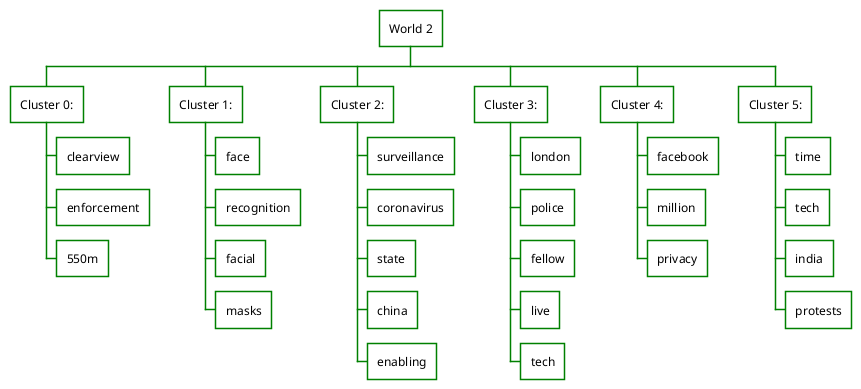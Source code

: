 # Figure Demo
## WBS demo
A demo of a long WBS diagram

\begin{figure}
\includegraphics[height=5cm,keepaspectratio]{./003_umltest}
\centering
\caption{A long caption two}
\end{figure}


@startwbs

<style>
 wbsDiagram {
  Linecolor black
  BackGroundColor white
   LineColor green
  }
}
</style>

* World 2
** Cluster 0:
*** clearview
*** enforcement
*** 550m
** Cluster 1:
*** face
*** recognition
*** facial
*** masks
** Cluster 2:
*** surveillance
*** coronavirus
*** state
*** china
*** enabling
** Cluster 3:
*** london
*** police
*** fellow
*** live
*** tech
** Cluster 4:
*** facebook
*** million
*** privacy
** Cluster 5:
*** time
*** tech
*** india
*** protests
@endwbs

## UML demo
A demo of a short UML diagram

\begin{figure}
\includegraphics[height=4cm,keepaspectratio]{./003_umltest_001.eps}
\centering
\caption{A long caption three}
\end{figure}


@startuml

start
:Hello world;
:This is defined on
several **lines**;
stop
@enduml

## Mindmap demo
A demo of a short Mindmap diagram

\begin{figure}
\includegraphics[height=9cm,keepaspectratio]{./003_umltest_002.eps}
\centering
\caption{A long caption four}
\end{figure}


@startmindmap

caption figure 1
title My super title

* <&flag>Debian
** <&globe>Ubuntu
*** Linux Mint
*** Kubuntu
*** Lubuntu
*** KDE Neon
** <&graph>LMDE
** <&pulse>SolydXK
** <&people>SteamOS
** <&star>Raspbian with a very long name
*** <s>Raspmbc</s> => OSMC
*** <s>Raspyfi</s> => Volumio

header
My super header
endheader

center footer My super footer

legend right
  Short
  legend
endlegend
@endmindmap

\begin{itemize}\item[$\square$]
First Item\item[\rlap{\raisebox{0.3ex}{\hspace{0.4ex}\scriptsize \ding{56}}}$\square$] 
Second Item\item[\rlap{\raisebox{0.3ex}{\hspace{0.4ex}\tiny \ding{52}}}$\square$] 
Third Item\item[$\square$]
Last Item\end{itemize}
